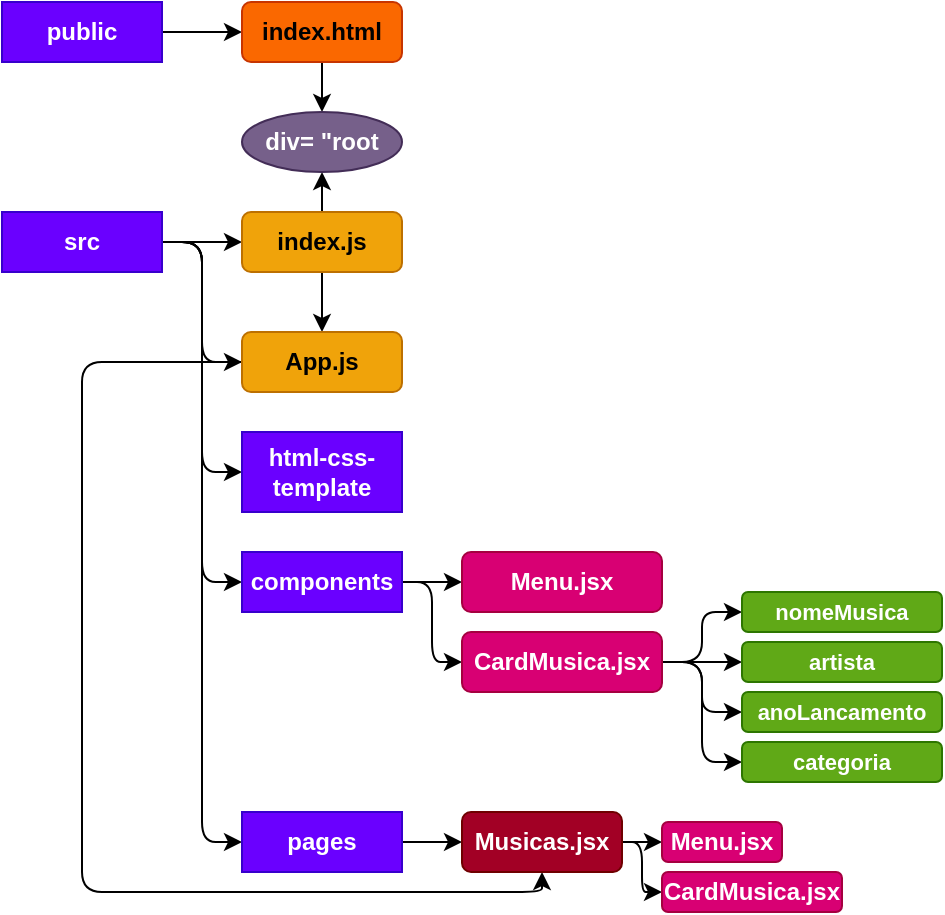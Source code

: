 <mxfile>
    <diagram id="jdwFV6_J4tLY20P04jMW" name="Page-1">
        <mxGraphModel dx="945" dy="371" grid="1" gridSize="10" guides="1" tooltips="1" connect="1" arrows="1" fold="1" page="1" pageScale="1" pageWidth="850" pageHeight="1100" math="0" shadow="0">
            <root>
                <mxCell id="0"/>
                <mxCell id="1" parent="0"/>
                <mxCell id="11" value="" style="edgeStyle=none;html=1;fontStyle=1" parent="1" source="2" target="4" edge="1">
                    <mxGeometry relative="1" as="geometry"/>
                </mxCell>
                <mxCell id="2" value="public" style="rounded=0;whiteSpace=wrap;html=1;fillColor=#6a00ff;fontColor=#ffffff;strokeColor=#3700CC;fontStyle=1" parent="1" vertex="1">
                    <mxGeometry x="200" y="235" width="80" height="30" as="geometry"/>
                </mxCell>
                <mxCell id="12" value="" style="edgeStyle=none;html=1;fontStyle=1" parent="1" source="3" target="5" edge="1">
                    <mxGeometry relative="1" as="geometry"/>
                </mxCell>
                <mxCell id="13" style="edgeStyle=orthogonalEdgeStyle;html=1;entryX=0;entryY=0.5;entryDx=0;entryDy=0;fontStyle=1" parent="1" source="3" target="9" edge="1">
                    <mxGeometry relative="1" as="geometry"/>
                </mxCell>
                <mxCell id="15" style="edgeStyle=orthogonalEdgeStyle;html=1;entryX=0;entryY=0.5;entryDx=0;entryDy=0;fontStyle=1" parent="1" source="3" target="14" edge="1">
                    <mxGeometry relative="1" as="geometry"/>
                </mxCell>
                <mxCell id="19" style="edgeStyle=orthogonalEdgeStyle;html=1;entryX=0;entryY=0.5;entryDx=0;entryDy=0;" edge="1" parent="1" source="3" target="18">
                    <mxGeometry relative="1" as="geometry"/>
                </mxCell>
                <mxCell id="21" style="edgeStyle=orthogonalEdgeStyle;html=1;entryX=0;entryY=0.5;entryDx=0;entryDy=0;" edge="1" parent="1" source="3" target="20">
                    <mxGeometry relative="1" as="geometry"/>
                </mxCell>
                <mxCell id="3" value="src" style="rounded=0;whiteSpace=wrap;html=1;fillColor=#6a00ff;fontColor=#ffffff;strokeColor=#3700CC;fontStyle=1" parent="1" vertex="1">
                    <mxGeometry x="200" y="340" width="80" height="30" as="geometry"/>
                </mxCell>
                <mxCell id="7" value="" style="edgeStyle=none;html=1;fontStyle=1" parent="1" source="4" target="6" edge="1">
                    <mxGeometry relative="1" as="geometry"/>
                </mxCell>
                <mxCell id="4" value="index.html" style="rounded=1;whiteSpace=wrap;html=1;fillColor=#fa6800;fontColor=#000000;strokeColor=#C73500;fontStyle=1" parent="1" vertex="1">
                    <mxGeometry x="320" y="235" width="80" height="30" as="geometry"/>
                </mxCell>
                <mxCell id="8" value="" style="edgeStyle=none;html=1;fontStyle=1" parent="1" source="5" target="6" edge="1">
                    <mxGeometry relative="1" as="geometry"/>
                </mxCell>
                <mxCell id="10" value="" style="edgeStyle=none;html=1;fontStyle=1" parent="1" source="5" target="9" edge="1">
                    <mxGeometry relative="1" as="geometry"/>
                </mxCell>
                <mxCell id="5" value="index.js" style="rounded=1;whiteSpace=wrap;html=1;fillColor=#f0a30a;fontColor=#000000;strokeColor=#BD7000;fontStyle=1" parent="1" vertex="1">
                    <mxGeometry x="320" y="340" width="80" height="30" as="geometry"/>
                </mxCell>
                <mxCell id="6" value="div= &quot;root" style="ellipse;whiteSpace=wrap;html=1;fillColor=#76608a;fontColor=#ffffff;strokeColor=#432D57;fontStyle=1" parent="1" vertex="1">
                    <mxGeometry x="320" y="290" width="80" height="30" as="geometry"/>
                </mxCell>
                <mxCell id="42" style="edgeStyle=orthogonalEdgeStyle;html=1;entryX=0.5;entryY=1;entryDx=0;entryDy=0;fontSize=10;" edge="1" parent="1" source="9" target="25">
                    <mxGeometry relative="1" as="geometry">
                        <Array as="points">
                            <mxPoint x="240" y="415"/>
                            <mxPoint x="240" y="680"/>
                            <mxPoint x="470" y="680"/>
                        </Array>
                    </mxGeometry>
                </mxCell>
                <mxCell id="9" value="App.js" style="rounded=1;whiteSpace=wrap;html=1;fillColor=#f0a30a;fontColor=#000000;strokeColor=#BD7000;fontStyle=1" parent="1" vertex="1">
                    <mxGeometry x="320" y="400" width="80" height="30" as="geometry"/>
                </mxCell>
                <mxCell id="14" value="html-css-template" style="rounded=0;whiteSpace=wrap;html=1;fillColor=#6a00ff;fontColor=#ffffff;strokeColor=#3700CC;fontStyle=1" parent="1" vertex="1">
                    <mxGeometry x="320" y="450" width="80" height="40" as="geometry"/>
                </mxCell>
                <mxCell id="23" value="" style="edgeStyle=orthogonalEdgeStyle;html=1;" edge="1" parent="1" source="18" target="22">
                    <mxGeometry relative="1" as="geometry"/>
                </mxCell>
                <mxCell id="30" style="edgeStyle=orthogonalEdgeStyle;html=1;entryX=0;entryY=0.5;entryDx=0;entryDy=0;" edge="1" parent="1" source="18" target="29">
                    <mxGeometry relative="1" as="geometry"/>
                </mxCell>
                <mxCell id="18" value="components" style="rounded=0;whiteSpace=wrap;html=1;fillColor=#6a00ff;fontColor=#ffffff;strokeColor=#3700CC;fontStyle=1" vertex="1" parent="1">
                    <mxGeometry x="320" y="510" width="80" height="30" as="geometry"/>
                </mxCell>
                <mxCell id="26" value="" style="edgeStyle=orthogonalEdgeStyle;html=1;" edge="1" parent="1" source="20" target="25">
                    <mxGeometry relative="1" as="geometry"/>
                </mxCell>
                <mxCell id="20" value="pages" style="rounded=0;whiteSpace=wrap;html=1;fillColor=#6a00ff;fontColor=#ffffff;strokeColor=#3700CC;fontStyle=1" vertex="1" parent="1">
                    <mxGeometry x="320" y="640" width="80" height="30" as="geometry"/>
                </mxCell>
                <mxCell id="22" value="Menu.jsx" style="rounded=1;whiteSpace=wrap;html=1;fillColor=#d80073;fontColor=#ffffff;strokeColor=#A50040;fontStyle=1" vertex="1" parent="1">
                    <mxGeometry x="430" y="510" width="100" height="30" as="geometry"/>
                </mxCell>
                <mxCell id="28" style="edgeStyle=orthogonalEdgeStyle;html=1;" edge="1" parent="1" source="25" target="27">
                    <mxGeometry relative="1" as="geometry"/>
                </mxCell>
                <mxCell id="41" style="edgeStyle=orthogonalEdgeStyle;html=1;entryX=0;entryY=0.5;entryDx=0;entryDy=0;fontSize=10;" edge="1" parent="1" source="25" target="40">
                    <mxGeometry relative="1" as="geometry"/>
                </mxCell>
                <mxCell id="25" value="Musicas.jsx" style="rounded=1;whiteSpace=wrap;html=1;fillColor=#a20025;fontColor=#ffffff;strokeColor=#6F0000;fontStyle=1" vertex="1" parent="1">
                    <mxGeometry x="430" y="640" width="80" height="30" as="geometry"/>
                </mxCell>
                <mxCell id="27" value="Menu.jsx" style="rounded=1;whiteSpace=wrap;html=1;fillColor=#d80073;fontColor=#ffffff;strokeColor=#A50040;fontStyle=1" vertex="1" parent="1">
                    <mxGeometry x="530" y="645" width="60" height="20" as="geometry"/>
                </mxCell>
                <mxCell id="36" style="edgeStyle=orthogonalEdgeStyle;html=1;fontSize=10;" edge="1" parent="1" source="29" target="32">
                    <mxGeometry relative="1" as="geometry"/>
                </mxCell>
                <mxCell id="37" style="edgeStyle=orthogonalEdgeStyle;html=1;fontSize=10;" edge="1" parent="1" source="29" target="33">
                    <mxGeometry relative="1" as="geometry"/>
                </mxCell>
                <mxCell id="38" style="edgeStyle=orthogonalEdgeStyle;html=1;entryX=0;entryY=0.5;entryDx=0;entryDy=0;fontSize=10;" edge="1" parent="1" source="29" target="34">
                    <mxGeometry relative="1" as="geometry"/>
                </mxCell>
                <mxCell id="39" style="edgeStyle=orthogonalEdgeStyle;html=1;entryX=0;entryY=0.5;entryDx=0;entryDy=0;fontSize=10;" edge="1" parent="1" source="29" target="35">
                    <mxGeometry relative="1" as="geometry"/>
                </mxCell>
                <mxCell id="29" value="CardMusica.jsx" style="rounded=1;whiteSpace=wrap;html=1;fillColor=#d80073;fontColor=#ffffff;strokeColor=#A50040;fontStyle=1" vertex="1" parent="1">
                    <mxGeometry x="430" y="550" width="100" height="30" as="geometry"/>
                </mxCell>
                <mxCell id="32" value="nomeMusica" style="rounded=1;whiteSpace=wrap;html=1;fillColor=#60a917;fontColor=#ffffff;strokeColor=#2D7600;fontStyle=1;fontSize=11;" vertex="1" parent="1">
                    <mxGeometry x="570" y="530" width="100" height="20" as="geometry"/>
                </mxCell>
                <mxCell id="33" value="artista" style="rounded=1;whiteSpace=wrap;html=1;fillColor=#60a917;fontColor=#ffffff;strokeColor=#2D7600;fontStyle=1;fontSize=11;" vertex="1" parent="1">
                    <mxGeometry x="570" y="555" width="100" height="20" as="geometry"/>
                </mxCell>
                <mxCell id="34" value="anoLancamento" style="rounded=1;whiteSpace=wrap;html=1;fillColor=#60a917;fontColor=#ffffff;strokeColor=#2D7600;fontStyle=1;fontSize=11;" vertex="1" parent="1">
                    <mxGeometry x="570" y="580" width="100" height="20" as="geometry"/>
                </mxCell>
                <mxCell id="35" value="categoria" style="rounded=1;whiteSpace=wrap;html=1;fillColor=#60a917;fontColor=#ffffff;strokeColor=#2D7600;fontStyle=1;fontSize=11;" vertex="1" parent="1">
                    <mxGeometry x="570" y="605" width="100" height="20" as="geometry"/>
                </mxCell>
                <mxCell id="40" value="CardMusica.jsx" style="rounded=1;whiteSpace=wrap;html=1;fillColor=#d80073;fontColor=#ffffff;strokeColor=#A50040;fontStyle=1" vertex="1" parent="1">
                    <mxGeometry x="530" y="670" width="90" height="20" as="geometry"/>
                </mxCell>
            </root>
        </mxGraphModel>
    </diagram>
</mxfile>